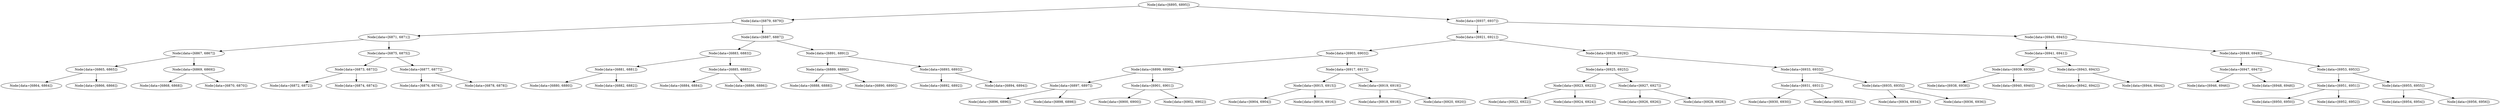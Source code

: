 digraph G{
1872074584 [label="Node{data=[6895, 6895]}"]
1872074584 -> 1215011103
1215011103 [label="Node{data=[6879, 6879]}"]
1215011103 -> 684325113
684325113 [label="Node{data=[6871, 6871]}"]
684325113 -> 922448290
922448290 [label="Node{data=[6867, 6867]}"]
922448290 -> 1964445554
1964445554 [label="Node{data=[6865, 6865]}"]
1964445554 -> 1637929902
1637929902 [label="Node{data=[6864, 6864]}"]
1964445554 -> 113897811
113897811 [label="Node{data=[6866, 6866]}"]
922448290 -> 1800599113
1800599113 [label="Node{data=[6869, 6869]}"]
1800599113 -> 645073102
645073102 [label="Node{data=[6868, 6868]}"]
1800599113 -> 1101632013
1101632013 [label="Node{data=[6870, 6870]}"]
684325113 -> 136552450
136552450 [label="Node{data=[6875, 6875]}"]
136552450 -> 1950351345
1950351345 [label="Node{data=[6873, 6873]}"]
1950351345 -> 1253354688
1253354688 [label="Node{data=[6872, 6872]}"]
1950351345 -> 1191208545
1191208545 [label="Node{data=[6874, 6874]}"]
136552450 -> 1379331379
1379331379 [label="Node{data=[6877, 6877]}"]
1379331379 -> 1509769459
1509769459 [label="Node{data=[6876, 6876]}"]
1379331379 -> 918562208
918562208 [label="Node{data=[6878, 6878]}"]
1215011103 -> 1916239479
1916239479 [label="Node{data=[6887, 6887]}"]
1916239479 -> 386746999
386746999 [label="Node{data=[6883, 6883]}"]
386746999 -> 616856253
616856253 [label="Node{data=[6881, 6881]}"]
616856253 -> 320775840
320775840 [label="Node{data=[6880, 6880]}"]
616856253 -> 1519629938
1519629938 [label="Node{data=[6882, 6882]}"]
386746999 -> 657457573
657457573 [label="Node{data=[6885, 6885]}"]
657457573 -> 547784300
547784300 [label="Node{data=[6884, 6884]}"]
657457573 -> 1189814142
1189814142 [label="Node{data=[6886, 6886]}"]
1916239479 -> 25952759
25952759 [label="Node{data=[6891, 6891]}"]
25952759 -> 638977354
638977354 [label="Node{data=[6889, 6889]}"]
638977354 -> 840397314
840397314 [label="Node{data=[6888, 6888]}"]
638977354 -> 748264401
748264401 [label="Node{data=[6890, 6890]}"]
25952759 -> 1308337164
1308337164 [label="Node{data=[6893, 6893]}"]
1308337164 -> 1532089516
1532089516 [label="Node{data=[6892, 6892]}"]
1308337164 -> 1390361254
1390361254 [label="Node{data=[6894, 6894]}"]
1872074584 -> 846750783
846750783 [label="Node{data=[6937, 6937]}"]
846750783 -> 582184376
582184376 [label="Node{data=[6921, 6921]}"]
582184376 -> 2006071798
2006071798 [label="Node{data=[6903, 6903]}"]
2006071798 -> 1546860456
1546860456 [label="Node{data=[6899, 6899]}"]
1546860456 -> 756803981
756803981 [label="Node{data=[6897, 6897]}"]
756803981 -> 352096059
352096059 [label="Node{data=[6896, 6896]}"]
756803981 -> 1917274587
1917274587 [label="Node{data=[6898, 6898]}"]
1546860456 -> 931970636
931970636 [label="Node{data=[6901, 6901]}"]
931970636 -> 1168731825
1168731825 [label="Node{data=[6900, 6900]}"]
931970636 -> 895267944
895267944 [label="Node{data=[6902, 6902]}"]
2006071798 -> 2099063433
2099063433 [label="Node{data=[6917, 6917]}"]
2099063433 -> 791774648
791774648 [label="Node{data=[6915, 6915]}"]
791774648 -> 568572425
568572425 [label="Node{data=[6904, 6904]}"]
791774648 -> 1909241257
1909241257 [label="Node{data=[6916, 6916]}"]
2099063433 -> 1695645819
1695645819 [label="Node{data=[6919, 6919]}"]
1695645819 -> 1185862948
1185862948 [label="Node{data=[6918, 6918]}"]
1695645819 -> 2057374730
2057374730 [label="Node{data=[6920, 6920]}"]
582184376 -> 1851035402
1851035402 [label="Node{data=[6929, 6929]}"]
1851035402 -> 128960739
128960739 [label="Node{data=[6925, 6925]}"]
128960739 -> 924330695
924330695 [label="Node{data=[6923, 6923]}"]
924330695 -> 1160491378
1160491378 [label="Node{data=[6922, 6922]}"]
924330695 -> 265116162
265116162 [label="Node{data=[6924, 6924]}"]
128960739 -> 1994154952
1994154952 [label="Node{data=[6927, 6927]}"]
1994154952 -> 6562246
6562246 [label="Node{data=[6926, 6926]}"]
1994154952 -> 408723609
408723609 [label="Node{data=[6928, 6928]}"]
1851035402 -> 2099569882
2099569882 [label="Node{data=[6933, 6933]}"]
2099569882 -> 1760762517
1760762517 [label="Node{data=[6931, 6931]}"]
1760762517 -> 1236827228
1236827228 [label="Node{data=[6930, 6930]}"]
1760762517 -> 882726298
882726298 [label="Node{data=[6932, 6932]}"]
2099569882 -> 1850045927
1850045927 [label="Node{data=[6935, 6935]}"]
1850045927 -> 504556808
504556808 [label="Node{data=[6934, 6934]}"]
1850045927 -> 339879946
339879946 [label="Node{data=[6936, 6936]}"]
846750783 -> 1244503709
1244503709 [label="Node{data=[6945, 6945]}"]
1244503709 -> 260190322
260190322 [label="Node{data=[6941, 6941]}"]
260190322 -> 108127783
108127783 [label="Node{data=[6939, 6939]}"]
108127783 -> 58100891
58100891 [label="Node{data=[6938, 6938]}"]
108127783 -> 629748510
629748510 [label="Node{data=[6940, 6940]}"]
260190322 -> 999720573
999720573 [label="Node{data=[6943, 6943]}"]
999720573 -> 853479414
853479414 [label="Node{data=[6942, 6942]}"]
999720573 -> 100294498
100294498 [label="Node{data=[6944, 6944]}"]
1244503709 -> 1762106624
1762106624 [label="Node{data=[6949, 6949]}"]
1762106624 -> 1722637107
1722637107 [label="Node{data=[6947, 6947]}"]
1722637107 -> 742869167
742869167 [label="Node{data=[6946, 6946]}"]
1722637107 -> 2064712458
2064712458 [label="Node{data=[6948, 6948]}"]
1762106624 -> 782991093
782991093 [label="Node{data=[6953, 6953]}"]
782991093 -> 584305872
584305872 [label="Node{data=[6951, 6951]}"]
584305872 -> 885520917
885520917 [label="Node{data=[6950, 6950]}"]
584305872 -> 1195222740
1195222740 [label="Node{data=[6952, 6952]}"]
782991093 -> 840184848
840184848 [label="Node{data=[6955, 6955]}"]
840184848 -> 236837838
236837838 [label="Node{data=[6954, 6954]}"]
840184848 -> 83992394
83992394 [label="Node{data=[6956, 6956]}"]
}